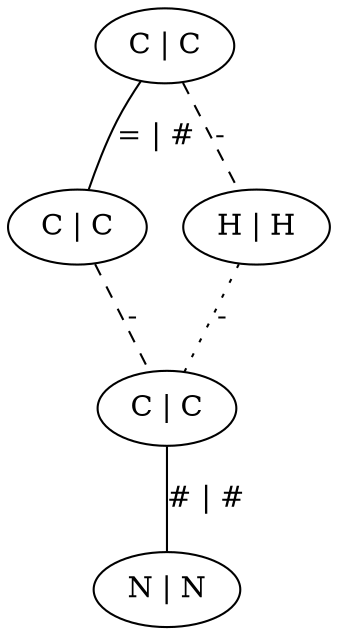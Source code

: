 graph G {
	0 [ label="C | C" ]
	1 [ label="C | C" ]
	2 [ label="H | H" ]
	3 [ label="C | C" ]
	4 [ label="N | N" ]
	0 -- 1 [ label="= | #" ]
	0 -- 2 [ style=dashed label="-" ]
	1 -- 3 [ style=dashed label="-" ]
	2 -- 3 [ style=dotted label="-" ]
	3 -- 4 [ label="# | #" ]
}
